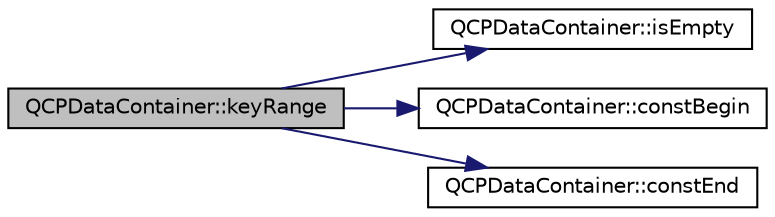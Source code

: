 digraph "QCPDataContainer::keyRange"
{
  edge [fontname="Helvetica",fontsize="10",labelfontname="Helvetica",labelfontsize="10"];
  node [fontname="Helvetica",fontsize="10",shape=record];
  rankdir="LR";
  Node111 [label="QCPDataContainer::keyRange",height=0.2,width=0.4,color="black", fillcolor="grey75", style="filled", fontcolor="black"];
  Node111 -> Node112 [color="midnightblue",fontsize="10",style="solid",fontname="Helvetica"];
  Node112 [label="QCPDataContainer::isEmpty",height=0.2,width=0.4,color="black", fillcolor="white", style="filled",URL="$class_q_c_p_data_container.html#a7bdebfccd2f9f84bf032882f9d6b00a8"];
  Node111 -> Node113 [color="midnightblue",fontsize="10",style="solid",fontname="Helvetica"];
  Node113 [label="QCPDataContainer::constBegin",height=0.2,width=0.4,color="black", fillcolor="white", style="filled",URL="$class_q_c_p_data_container.html#a49d7622999e2de67fa2331626a3159aa"];
  Node111 -> Node114 [color="midnightblue",fontsize="10",style="solid",fontname="Helvetica"];
  Node114 [label="QCPDataContainer::constEnd",height=0.2,width=0.4,color="black", fillcolor="white", style="filled",URL="$class_q_c_p_data_container.html#aa7f7cf239b85b1a28de3d675cc5b3da1"];
}
